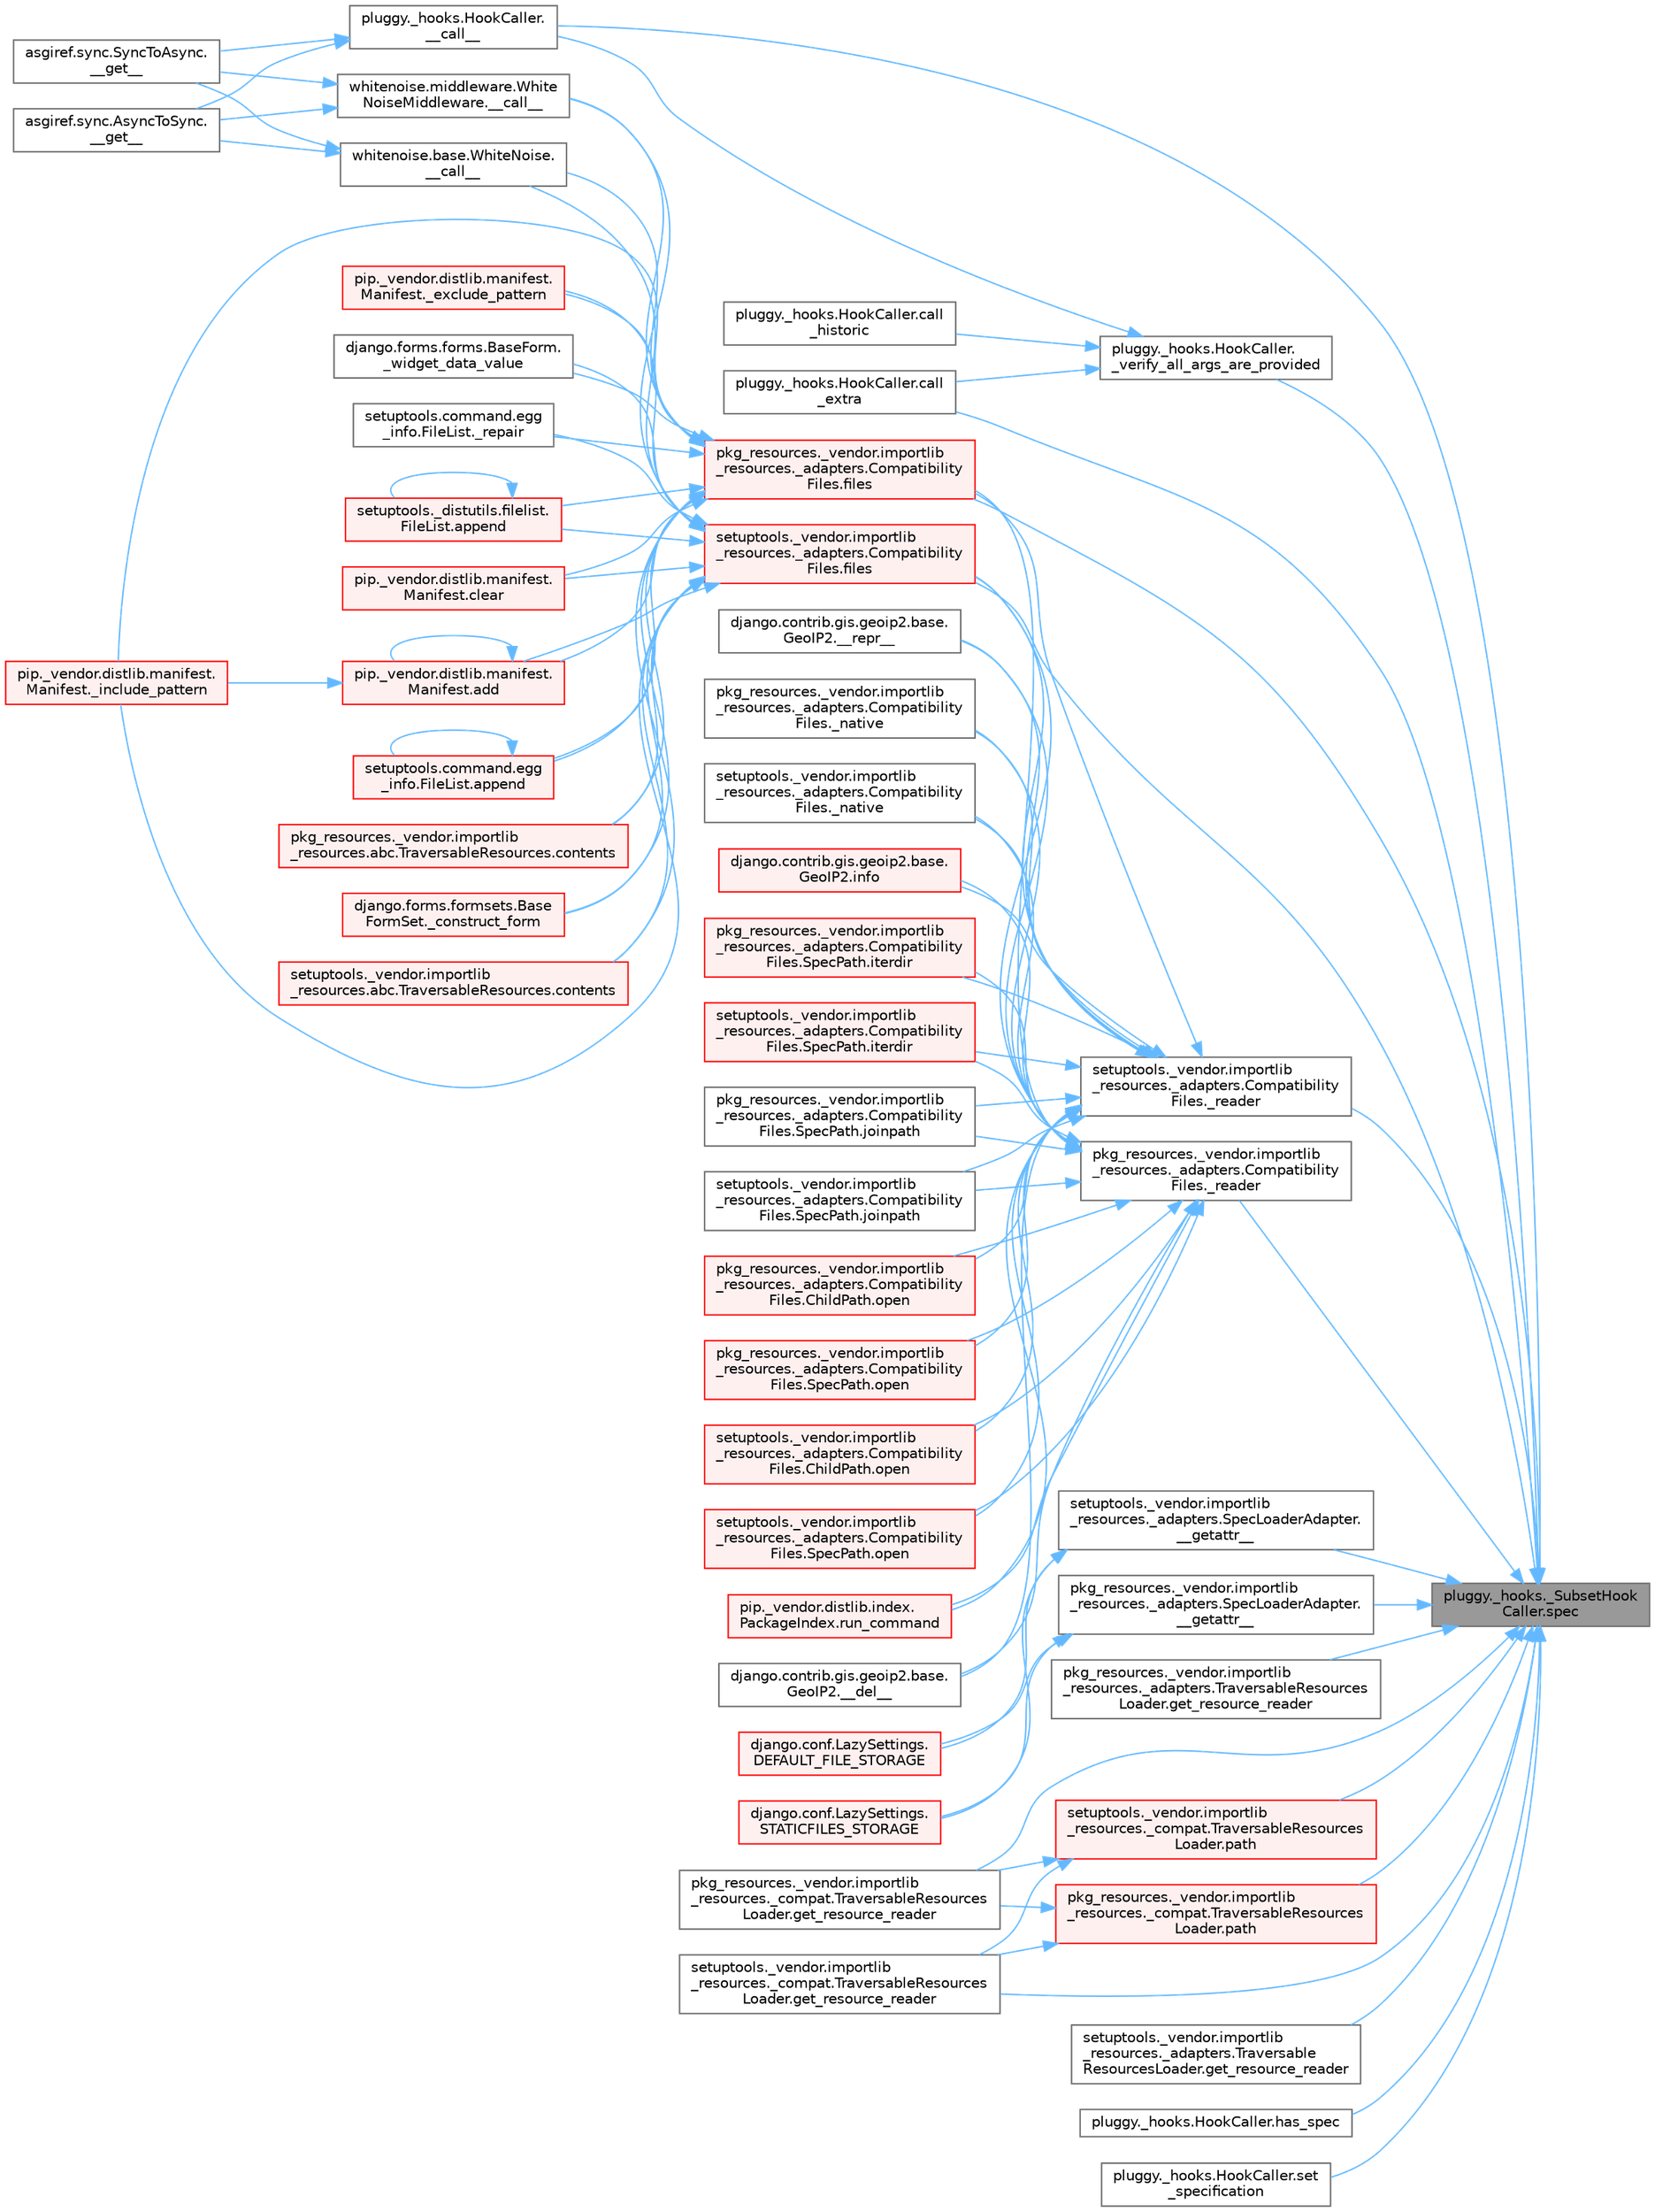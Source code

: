 digraph "pluggy._hooks._SubsetHookCaller.spec"
{
 // LATEX_PDF_SIZE
  bgcolor="transparent";
  edge [fontname=Helvetica,fontsize=10,labelfontname=Helvetica,labelfontsize=10];
  node [fontname=Helvetica,fontsize=10,shape=box,height=0.2,width=0.4];
  rankdir="RL";
  Node1 [id="Node000001",label="pluggy._hooks._SubsetHook\lCaller.spec",height=0.2,width=0.4,color="gray40", fillcolor="grey60", style="filled", fontcolor="black",tooltip=" "];
  Node1 -> Node2 [id="edge1_Node000001_Node000002",dir="back",color="steelblue1",style="solid",tooltip=" "];
  Node2 [id="Node000002",label="pluggy._hooks.HookCaller.\l__call__",height=0.2,width=0.4,color="grey40", fillcolor="white", style="filled",URL="$classpluggy_1_1__hooks_1_1_hook_caller.html#a2cc8cfb2fdc15522045486b1a7e37dc3",tooltip=" "];
  Node2 -> Node3 [id="edge2_Node000002_Node000003",dir="back",color="steelblue1",style="solid",tooltip=" "];
  Node3 [id="Node000003",label="asgiref.sync.AsyncToSync.\l__get__",height=0.2,width=0.4,color="grey40", fillcolor="white", style="filled",URL="$classasgiref_1_1sync_1_1_async_to_sync.html#a23e9ef7a73da98dad9e3f4e65846969b",tooltip=" "];
  Node2 -> Node4 [id="edge3_Node000002_Node000004",dir="back",color="steelblue1",style="solid",tooltip=" "];
  Node4 [id="Node000004",label="asgiref.sync.SyncToAsync.\l__get__",height=0.2,width=0.4,color="grey40", fillcolor="white", style="filled",URL="$classasgiref_1_1sync_1_1_sync_to_async.html#aebdfbe3f01079a529fd2f39810597381",tooltip=" "];
  Node1 -> Node5 [id="edge4_Node000001_Node000005",dir="back",color="steelblue1",style="solid",tooltip=" "];
  Node5 [id="Node000005",label="pkg_resources._vendor.importlib\l_resources._adapters.SpecLoaderAdapter.\l__getattr__",height=0.2,width=0.4,color="grey40", fillcolor="white", style="filled",URL="$classpkg__resources_1_1__vendor_1_1importlib__resources_1_1__adapters_1_1_spec_loader_adapter.html#aec42c8a7aeeee9e21e4a1913549a5725",tooltip=" "];
  Node5 -> Node6 [id="edge5_Node000005_Node000006",dir="back",color="steelblue1",style="solid",tooltip=" "];
  Node6 [id="Node000006",label="django.conf.LazySettings.\lDEFAULT_FILE_STORAGE",height=0.2,width=0.4,color="red", fillcolor="#FFF0F0", style="filled",URL="$classdjango_1_1conf_1_1_lazy_settings.html#a262999dfae4088a806facff7288a28b2",tooltip=" "];
  Node5 -> Node8 [id="edge6_Node000005_Node000008",dir="back",color="steelblue1",style="solid",tooltip=" "];
  Node8 [id="Node000008",label="django.conf.LazySettings.\lSTATICFILES_STORAGE",height=0.2,width=0.4,color="red", fillcolor="#FFF0F0", style="filled",URL="$classdjango_1_1conf_1_1_lazy_settings.html#acf7e82a80fdd6a53ad31cd5f784aaaf7",tooltip=" "];
  Node1 -> Node9 [id="edge7_Node000001_Node000009",dir="back",color="steelblue1",style="solid",tooltip=" "];
  Node9 [id="Node000009",label="setuptools._vendor.importlib\l_resources._adapters.SpecLoaderAdapter.\l__getattr__",height=0.2,width=0.4,color="grey40", fillcolor="white", style="filled",URL="$classsetuptools_1_1__vendor_1_1importlib__resources_1_1__adapters_1_1_spec_loader_adapter.html#a5a886bb08fe2e67e43dbd23b1bea2665",tooltip=" "];
  Node9 -> Node6 [id="edge8_Node000009_Node000006",dir="back",color="steelblue1",style="solid",tooltip=" "];
  Node9 -> Node8 [id="edge9_Node000009_Node000008",dir="back",color="steelblue1",style="solid",tooltip=" "];
  Node1 -> Node10 [id="edge10_Node000001_Node000010",dir="back",color="steelblue1",style="solid",tooltip=" "];
  Node10 [id="Node000010",label="pkg_resources._vendor.importlib\l_resources._adapters.Compatibility\lFiles._reader",height=0.2,width=0.4,color="grey40", fillcolor="white", style="filled",URL="$classpkg__resources_1_1__vendor_1_1importlib__resources_1_1__adapters_1_1_compatibility_files.html#adb88d9d6cdd3ccde8543d5aff0e263cc",tooltip=" "];
  Node10 -> Node11 [id="edge11_Node000010_Node000011",dir="back",color="steelblue1",style="solid",tooltip=" "];
  Node11 [id="Node000011",label="django.contrib.gis.geoip2.base.\lGeoIP2.__del__",height=0.2,width=0.4,color="grey40", fillcolor="white", style="filled",URL="$classdjango_1_1contrib_1_1gis_1_1geoip2_1_1base_1_1_geo_i_p2.html#a7995867898ee5c0d505609479f3f2af4",tooltip=" "];
  Node10 -> Node12 [id="edge12_Node000010_Node000012",dir="back",color="steelblue1",style="solid",tooltip=" "];
  Node12 [id="Node000012",label="django.contrib.gis.geoip2.base.\lGeoIP2.__repr__",height=0.2,width=0.4,color="grey40", fillcolor="white", style="filled",URL="$classdjango_1_1contrib_1_1gis_1_1geoip2_1_1base_1_1_geo_i_p2.html#aa55be1a26fa93b10128b5bf54c429419",tooltip=" "];
  Node10 -> Node13 [id="edge13_Node000010_Node000013",dir="back",color="steelblue1",style="solid",tooltip=" "];
  Node13 [id="Node000013",label="pkg_resources._vendor.importlib\l_resources._adapters.Compatibility\lFiles._native",height=0.2,width=0.4,color="grey40", fillcolor="white", style="filled",URL="$classpkg__resources_1_1__vendor_1_1importlib__resources_1_1__adapters_1_1_compatibility_files.html#addbb06ccf5a655a3e87fe4f42f0eac4c",tooltip=" "];
  Node10 -> Node14 [id="edge14_Node000010_Node000014",dir="back",color="steelblue1",style="solid",tooltip=" "];
  Node14 [id="Node000014",label="setuptools._vendor.importlib\l_resources._adapters.Compatibility\lFiles._native",height=0.2,width=0.4,color="grey40", fillcolor="white", style="filled",URL="$classsetuptools_1_1__vendor_1_1importlib__resources_1_1__adapters_1_1_compatibility_files.html#a60d6d4addb4a763781d0984a0068c678",tooltip=" "];
  Node10 -> Node15 [id="edge15_Node000010_Node000015",dir="back",color="steelblue1",style="solid",tooltip=" "];
  Node15 [id="Node000015",label="pkg_resources._vendor.importlib\l_resources._adapters.Compatibility\lFiles.files",height=0.2,width=0.4,color="red", fillcolor="#FFF0F0", style="filled",URL="$classpkg__resources_1_1__vendor_1_1importlib__resources_1_1__adapters_1_1_compatibility_files.html#a8b9d338ee8b5f6f2b1b612d2835a5528",tooltip=" "];
  Node15 -> Node16 [id="edge16_Node000015_Node000016",dir="back",color="steelblue1",style="solid",tooltip=" "];
  Node16 [id="Node000016",label="whitenoise.base.WhiteNoise.\l__call__",height=0.2,width=0.4,color="grey40", fillcolor="white", style="filled",URL="$classwhitenoise_1_1base_1_1_white_noise.html#ab69ed09639e4ade9a92277a9b899da68",tooltip=" "];
  Node16 -> Node3 [id="edge17_Node000016_Node000003",dir="back",color="steelblue1",style="solid",tooltip=" "];
  Node16 -> Node4 [id="edge18_Node000016_Node000004",dir="back",color="steelblue1",style="solid",tooltip=" "];
  Node15 -> Node17 [id="edge19_Node000015_Node000017",dir="back",color="steelblue1",style="solid",tooltip=" "];
  Node17 [id="Node000017",label="whitenoise.middleware.White\lNoiseMiddleware.__call__",height=0.2,width=0.4,color="grey40", fillcolor="white", style="filled",URL="$classwhitenoise_1_1middleware_1_1_white_noise_middleware.html#aa3f80045431a706769634ee0fc6ca9d1",tooltip=" "];
  Node17 -> Node3 [id="edge20_Node000017_Node000003",dir="back",color="steelblue1",style="solid",tooltip=" "];
  Node17 -> Node4 [id="edge21_Node000017_Node000004",dir="back",color="steelblue1",style="solid",tooltip=" "];
  Node15 -> Node18 [id="edge22_Node000015_Node000018",dir="back",color="steelblue1",style="solid",tooltip=" "];
  Node18 [id="Node000018",label="django.forms.formsets.Base\lFormSet._construct_form",height=0.2,width=0.4,color="red", fillcolor="#FFF0F0", style="filled",URL="$classdjango_1_1forms_1_1formsets_1_1_base_form_set.html#a4a92b0779a5f5964325e73f9c8521fe8",tooltip=" "];
  Node15 -> Node716 [id="edge23_Node000015_Node000716",dir="back",color="steelblue1",style="solid",tooltip=" "];
  Node716 [id="Node000716",label="pip._vendor.distlib.manifest.\lManifest._exclude_pattern",height=0.2,width=0.4,color="red", fillcolor="#FFF0F0", style="filled",URL="$classpip_1_1__vendor_1_1distlib_1_1manifest_1_1_manifest.html#a4bd92bd408c6f080795a5c18bb2c6030",tooltip=" "];
  Node15 -> Node718 [id="edge24_Node000015_Node000718",dir="back",color="steelblue1",style="solid",tooltip=" "];
  Node718 [id="Node000718",label="pip._vendor.distlib.manifest.\lManifest._include_pattern",height=0.2,width=0.4,color="red", fillcolor="#FFF0F0", style="filled",URL="$classpip_1_1__vendor_1_1distlib_1_1manifest_1_1_manifest.html#a4599dc42a99e1cee1644e6b2d97e7103",tooltip=" "];
  Node15 -> Node719 [id="edge25_Node000015_Node000719",dir="back",color="steelblue1",style="solid",tooltip=" "];
  Node719 [id="Node000719",label="setuptools.command.egg\l_info.FileList._repair",height=0.2,width=0.4,color="grey40", fillcolor="white", style="filled",URL="$classsetuptools_1_1command_1_1egg__info_1_1_file_list.html#a2661dc70c72673701e1b6740b9cecc1e",tooltip=" "];
  Node15 -> Node119 [id="edge26_Node000015_Node000119",dir="back",color="steelblue1",style="solid",tooltip=" "];
  Node119 [id="Node000119",label="django.forms.forms.BaseForm.\l_widget_data_value",height=0.2,width=0.4,color="grey40", fillcolor="white", style="filled",URL="$classdjango_1_1forms_1_1forms_1_1_base_form.html#a237e69a267c76deaa1f2bb226b221391",tooltip=" "];
  Node15 -> Node720 [id="edge27_Node000015_Node000720",dir="back",color="steelblue1",style="solid",tooltip=" "];
  Node720 [id="Node000720",label="pip._vendor.distlib.manifest.\lManifest.add",height=0.2,width=0.4,color="red", fillcolor="#FFF0F0", style="filled",URL="$classpip_1_1__vendor_1_1distlib_1_1manifest_1_1_manifest.html#aae84ea0f83bcc2cbb7d5a31fc767120f",tooltip=" "];
  Node720 -> Node718 [id="edge28_Node000720_Node000718",dir="back",color="steelblue1",style="solid",tooltip=" "];
  Node720 -> Node720 [id="edge29_Node000720_Node000720",dir="back",color="steelblue1",style="solid",tooltip=" "];
  Node15 -> Node734 [id="edge30_Node000015_Node000734",dir="back",color="steelblue1",style="solid",tooltip=" "];
  Node734 [id="Node000734",label="setuptools._distutils.filelist.\lFileList.append",height=0.2,width=0.4,color="red", fillcolor="#FFF0F0", style="filled",URL="$classsetuptools_1_1__distutils_1_1filelist_1_1_file_list.html#aa9ee6398f54c690ec1af5df79fb1fbac",tooltip=" "];
  Node734 -> Node734 [id="edge31_Node000734_Node000734",dir="back",color="steelblue1",style="solid",tooltip=" "];
  Node15 -> Node845 [id="edge32_Node000015_Node000845",dir="back",color="steelblue1",style="solid",tooltip=" "];
  Node845 [id="Node000845",label="setuptools.command.egg\l_info.FileList.append",height=0.2,width=0.4,color="red", fillcolor="#FFF0F0", style="filled",URL="$classsetuptools_1_1command_1_1egg__info_1_1_file_list.html#a824a1cbf2a36d3079c6f24506056cf44",tooltip=" "];
  Node845 -> Node845 [id="edge33_Node000845_Node000845",dir="back",color="steelblue1",style="solid",tooltip=" "];
  Node15 -> Node848 [id="edge34_Node000015_Node000848",dir="back",color="steelblue1",style="solid",tooltip=" "];
  Node848 [id="Node000848",label="pip._vendor.distlib.manifest.\lManifest.clear",height=0.2,width=0.4,color="red", fillcolor="#FFF0F0", style="filled",URL="$classpip_1_1__vendor_1_1distlib_1_1manifest_1_1_manifest.html#a415875ee7b2fe97d61f871a97e4ca891",tooltip=" "];
  Node15 -> Node849 [id="edge35_Node000015_Node000849",dir="back",color="steelblue1",style="solid",tooltip=" "];
  Node849 [id="Node000849",label="pkg_resources._vendor.importlib\l_resources.abc.TraversableResources.contents",height=0.2,width=0.4,color="red", fillcolor="#FFF0F0", style="filled",URL="$classpkg__resources_1_1__vendor_1_1importlib__resources_1_1abc_1_1_traversable_resources.html#a4c7bc89bdda181437b356630cc15d1af",tooltip=" "];
  Node15 -> Node852 [id="edge36_Node000015_Node000852",dir="back",color="steelblue1",style="solid",tooltip=" "];
  Node852 [id="Node000852",label="setuptools._vendor.importlib\l_resources.abc.TraversableResources.contents",height=0.2,width=0.4,color="red", fillcolor="#FFF0F0", style="filled",URL="$classsetuptools_1_1__vendor_1_1importlib__resources_1_1abc_1_1_traversable_resources.html#a2a1d7f62d641d51c6eec626045ff3b7a",tooltip=" "];
  Node10 -> Node3188 [id="edge37_Node000010_Node003188",dir="back",color="steelblue1",style="solid",tooltip=" "];
  Node3188 [id="Node003188",label="setuptools._vendor.importlib\l_resources._adapters.Compatibility\lFiles.files",height=0.2,width=0.4,color="red", fillcolor="#FFF0F0", style="filled",URL="$classsetuptools_1_1__vendor_1_1importlib__resources_1_1__adapters_1_1_compatibility_files.html#afe4ab3d957d5886ae615b184d7ac2835",tooltip=" "];
  Node3188 -> Node16 [id="edge38_Node003188_Node000016",dir="back",color="steelblue1",style="solid",tooltip=" "];
  Node3188 -> Node17 [id="edge39_Node003188_Node000017",dir="back",color="steelblue1",style="solid",tooltip=" "];
  Node3188 -> Node18 [id="edge40_Node003188_Node000018",dir="back",color="steelblue1",style="solid",tooltip=" "];
  Node3188 -> Node716 [id="edge41_Node003188_Node000716",dir="back",color="steelblue1",style="solid",tooltip=" "];
  Node3188 -> Node718 [id="edge42_Node003188_Node000718",dir="back",color="steelblue1",style="solid",tooltip=" "];
  Node3188 -> Node719 [id="edge43_Node003188_Node000719",dir="back",color="steelblue1",style="solid",tooltip=" "];
  Node3188 -> Node119 [id="edge44_Node003188_Node000119",dir="back",color="steelblue1",style="solid",tooltip=" "];
  Node3188 -> Node720 [id="edge45_Node003188_Node000720",dir="back",color="steelblue1",style="solid",tooltip=" "];
  Node3188 -> Node734 [id="edge46_Node003188_Node000734",dir="back",color="steelblue1",style="solid",tooltip=" "];
  Node3188 -> Node845 [id="edge47_Node003188_Node000845",dir="back",color="steelblue1",style="solid",tooltip=" "];
  Node3188 -> Node848 [id="edge48_Node003188_Node000848",dir="back",color="steelblue1",style="solid",tooltip=" "];
  Node3188 -> Node849 [id="edge49_Node003188_Node000849",dir="back",color="steelblue1",style="solid",tooltip=" "];
  Node3188 -> Node852 [id="edge50_Node003188_Node000852",dir="back",color="steelblue1",style="solid",tooltip=" "];
  Node10 -> Node3189 [id="edge51_Node000010_Node003189",dir="back",color="steelblue1",style="solid",tooltip=" "];
  Node3189 [id="Node003189",label="django.contrib.gis.geoip2.base.\lGeoIP2.info",height=0.2,width=0.4,color="red", fillcolor="#FFF0F0", style="filled",URL="$classdjango_1_1contrib_1_1gis_1_1geoip2_1_1base_1_1_geo_i_p2.html#aaf31f29c09e7b4a2af2a4b19b80d1337",tooltip=" "];
  Node10 -> Node3190 [id="edge52_Node000010_Node003190",dir="back",color="steelblue1",style="solid",tooltip=" "];
  Node3190 [id="Node003190",label="pkg_resources._vendor.importlib\l_resources._adapters.Compatibility\lFiles.SpecPath.iterdir",height=0.2,width=0.4,color="red", fillcolor="#FFF0F0", style="filled",URL="$classpkg__resources_1_1__vendor_1_1importlib__resources_1_1__adapters_1_1_compatibility_files_1_1_spec_path.html#a09ab33710446e76e0b927a3ae79d062f",tooltip=" "];
  Node10 -> Node3195 [id="edge53_Node000010_Node003195",dir="back",color="steelblue1",style="solid",tooltip=" "];
  Node3195 [id="Node003195",label="setuptools._vendor.importlib\l_resources._adapters.Compatibility\lFiles.SpecPath.iterdir",height=0.2,width=0.4,color="red", fillcolor="#FFF0F0", style="filled",URL="$classsetuptools_1_1__vendor_1_1importlib__resources_1_1__adapters_1_1_compatibility_files_1_1_spec_path.html#a2a6edf2d153b1235db6408203a510594",tooltip=" "];
  Node10 -> Node3196 [id="edge54_Node000010_Node003196",dir="back",color="steelblue1",style="solid",tooltip=" "];
  Node3196 [id="Node003196",label="pkg_resources._vendor.importlib\l_resources._adapters.Compatibility\lFiles.SpecPath.joinpath",height=0.2,width=0.4,color="grey40", fillcolor="white", style="filled",URL="$classpkg__resources_1_1__vendor_1_1importlib__resources_1_1__adapters_1_1_compatibility_files_1_1_spec_path.html#a4b9c8d5913abe8e7e229c79ee5d997ac",tooltip=" "];
  Node10 -> Node3197 [id="edge55_Node000010_Node003197",dir="back",color="steelblue1",style="solid",tooltip=" "];
  Node3197 [id="Node003197",label="setuptools._vendor.importlib\l_resources._adapters.Compatibility\lFiles.SpecPath.joinpath",height=0.2,width=0.4,color="grey40", fillcolor="white", style="filled",URL="$classsetuptools_1_1__vendor_1_1importlib__resources_1_1__adapters_1_1_compatibility_files_1_1_spec_path.html#a57c43b03f507e0cd826d1a4c24f2c501",tooltip=" "];
  Node10 -> Node2113 [id="edge56_Node000010_Node002113",dir="back",color="steelblue1",style="solid",tooltip=" "];
  Node2113 [id="Node002113",label="pkg_resources._vendor.importlib\l_resources._adapters.Compatibility\lFiles.ChildPath.open",height=0.2,width=0.4,color="red", fillcolor="#FFF0F0", style="filled",URL="$classpkg__resources_1_1__vendor_1_1importlib__resources_1_1__adapters_1_1_compatibility_files_1_1_child_path.html#ab1f332324be2f6936683457a7326a7d8",tooltip=" "];
  Node10 -> Node3198 [id="edge57_Node000010_Node003198",dir="back",color="steelblue1",style="solid",tooltip=" "];
  Node3198 [id="Node003198",label="pkg_resources._vendor.importlib\l_resources._adapters.Compatibility\lFiles.SpecPath.open",height=0.2,width=0.4,color="red", fillcolor="#FFF0F0", style="filled",URL="$classpkg__resources_1_1__vendor_1_1importlib__resources_1_1__adapters_1_1_compatibility_files_1_1_spec_path.html#ac93bb25e446c29d87ac989f93afaa1d8",tooltip=" "];
  Node10 -> Node2115 [id="edge58_Node000010_Node002115",dir="back",color="steelblue1",style="solid",tooltip=" "];
  Node2115 [id="Node002115",label="setuptools._vendor.importlib\l_resources._adapters.Compatibility\lFiles.ChildPath.open",height=0.2,width=0.4,color="red", fillcolor="#FFF0F0", style="filled",URL="$classsetuptools_1_1__vendor_1_1importlib__resources_1_1__adapters_1_1_compatibility_files_1_1_child_path.html#abf8eeead4d2a3df60fec916086b03a17",tooltip=" "];
  Node10 -> Node3199 [id="edge59_Node000010_Node003199",dir="back",color="steelblue1",style="solid",tooltip=" "];
  Node3199 [id="Node003199",label="setuptools._vendor.importlib\l_resources._adapters.Compatibility\lFiles.SpecPath.open",height=0.2,width=0.4,color="red", fillcolor="#FFF0F0", style="filled",URL="$classsetuptools_1_1__vendor_1_1importlib__resources_1_1__adapters_1_1_compatibility_files_1_1_spec_path.html#af6b2df84b03ffa654b77ff6fae29d330",tooltip=" "];
  Node10 -> Node3200 [id="edge60_Node000010_Node003200",dir="back",color="steelblue1",style="solid",tooltip=" "];
  Node3200 [id="Node003200",label="pip._vendor.distlib.index.\lPackageIndex.run_command",height=0.2,width=0.4,color="red", fillcolor="#FFF0F0", style="filled",URL="$classpip_1_1__vendor_1_1distlib_1_1index_1_1_package_index.html#acd7bac9eea76a4f817fcadc41b2c9892",tooltip=" "];
  Node1 -> Node3201 [id="edge61_Node000001_Node003201",dir="back",color="steelblue1",style="solid",tooltip=" "];
  Node3201 [id="Node003201",label="setuptools._vendor.importlib\l_resources._adapters.Compatibility\lFiles._reader",height=0.2,width=0.4,color="grey40", fillcolor="white", style="filled",URL="$classsetuptools_1_1__vendor_1_1importlib__resources_1_1__adapters_1_1_compatibility_files.html#a2a663060da2f5497b42765bdc90bca45",tooltip=" "];
  Node3201 -> Node11 [id="edge62_Node003201_Node000011",dir="back",color="steelblue1",style="solid",tooltip=" "];
  Node3201 -> Node12 [id="edge63_Node003201_Node000012",dir="back",color="steelblue1",style="solid",tooltip=" "];
  Node3201 -> Node13 [id="edge64_Node003201_Node000013",dir="back",color="steelblue1",style="solid",tooltip=" "];
  Node3201 -> Node14 [id="edge65_Node003201_Node000014",dir="back",color="steelblue1",style="solid",tooltip=" "];
  Node3201 -> Node15 [id="edge66_Node003201_Node000015",dir="back",color="steelblue1",style="solid",tooltip=" "];
  Node3201 -> Node3188 [id="edge67_Node003201_Node003188",dir="back",color="steelblue1",style="solid",tooltip=" "];
  Node3201 -> Node3189 [id="edge68_Node003201_Node003189",dir="back",color="steelblue1",style="solid",tooltip=" "];
  Node3201 -> Node3190 [id="edge69_Node003201_Node003190",dir="back",color="steelblue1",style="solid",tooltip=" "];
  Node3201 -> Node3195 [id="edge70_Node003201_Node003195",dir="back",color="steelblue1",style="solid",tooltip=" "];
  Node3201 -> Node3196 [id="edge71_Node003201_Node003196",dir="back",color="steelblue1",style="solid",tooltip=" "];
  Node3201 -> Node3197 [id="edge72_Node003201_Node003197",dir="back",color="steelblue1",style="solid",tooltip=" "];
  Node3201 -> Node2113 [id="edge73_Node003201_Node002113",dir="back",color="steelblue1",style="solid",tooltip=" "];
  Node3201 -> Node3198 [id="edge74_Node003201_Node003198",dir="back",color="steelblue1",style="solid",tooltip=" "];
  Node3201 -> Node2115 [id="edge75_Node003201_Node002115",dir="back",color="steelblue1",style="solid",tooltip=" "];
  Node3201 -> Node3199 [id="edge76_Node003201_Node003199",dir="back",color="steelblue1",style="solid",tooltip=" "];
  Node3201 -> Node3200 [id="edge77_Node003201_Node003200",dir="back",color="steelblue1",style="solid",tooltip=" "];
  Node1 -> Node3202 [id="edge78_Node000001_Node003202",dir="back",color="steelblue1",style="solid",tooltip=" "];
  Node3202 [id="Node003202",label="pluggy._hooks.HookCaller.\l_verify_all_args_are_provided",height=0.2,width=0.4,color="grey40", fillcolor="white", style="filled",URL="$classpluggy_1_1__hooks_1_1_hook_caller.html#a03b08ce95429dca347bf44a7405b15e9",tooltip=" "];
  Node3202 -> Node2 [id="edge79_Node003202_Node000002",dir="back",color="steelblue1",style="solid",tooltip=" "];
  Node3202 -> Node1191 [id="edge80_Node003202_Node001191",dir="back",color="steelblue1",style="solid",tooltip=" "];
  Node1191 [id="Node001191",label="pluggy._hooks.HookCaller.call\l_extra",height=0.2,width=0.4,color="grey40", fillcolor="white", style="filled",URL="$classpluggy_1_1__hooks_1_1_hook_caller.html#a0af32832c83ebd08ace7d2d4c6420d39",tooltip=" "];
  Node3202 -> Node1192 [id="edge81_Node003202_Node001192",dir="back",color="steelblue1",style="solid",tooltip=" "];
  Node1192 [id="Node001192",label="pluggy._hooks.HookCaller.call\l_historic",height=0.2,width=0.4,color="grey40", fillcolor="white", style="filled",URL="$classpluggy_1_1__hooks_1_1_hook_caller.html#a30296115536f19e6821622f6b211821a",tooltip=" "];
  Node1 -> Node1191 [id="edge82_Node000001_Node001191",dir="back",color="steelblue1",style="solid",tooltip=" "];
  Node1 -> Node15 [id="edge83_Node000001_Node000015",dir="back",color="steelblue1",style="solid",tooltip=" "];
  Node1 -> Node3188 [id="edge84_Node000001_Node003188",dir="back",color="steelblue1",style="solid",tooltip=" "];
  Node1 -> Node3203 [id="edge85_Node000001_Node003203",dir="back",color="steelblue1",style="solid",tooltip=" "];
  Node3203 [id="Node003203",label="pkg_resources._vendor.importlib\l_resources._adapters.TraversableResources\lLoader.get_resource_reader",height=0.2,width=0.4,color="grey40", fillcolor="white", style="filled",URL="$classpkg__resources_1_1__vendor_1_1importlib__resources_1_1__adapters_1_1_traversable_resources_loader.html#abb77cca305e27c7ec9aa5f1167c41ef9",tooltip=" "];
  Node1 -> Node2140 [id="edge86_Node000001_Node002140",dir="back",color="steelblue1",style="solid",tooltip=" "];
  Node2140 [id="Node002140",label="pkg_resources._vendor.importlib\l_resources._compat.TraversableResources\lLoader.get_resource_reader",height=0.2,width=0.4,color="grey40", fillcolor="white", style="filled",URL="$classpkg__resources_1_1__vendor_1_1importlib__resources_1_1__compat_1_1_traversable_resources_loader.html#a52be3372eeba946cbbf590cfc98cead8",tooltip=" "];
  Node1 -> Node3204 [id="edge87_Node000001_Node003204",dir="back",color="steelblue1",style="solid",tooltip=" "];
  Node3204 [id="Node003204",label="setuptools._vendor.importlib\l_resources._adapters.Traversable\lResourcesLoader.get_resource_reader",height=0.2,width=0.4,color="grey40", fillcolor="white", style="filled",URL="$classsetuptools_1_1__vendor_1_1importlib__resources_1_1__adapters_1_1_traversable_resources_loader.html#af20fda652db0e180cd402d4cc85ae090",tooltip=" "];
  Node1 -> Node2141 [id="edge88_Node000001_Node002141",dir="back",color="steelblue1",style="solid",tooltip=" "];
  Node2141 [id="Node002141",label="setuptools._vendor.importlib\l_resources._compat.TraversableResources\lLoader.get_resource_reader",height=0.2,width=0.4,color="grey40", fillcolor="white", style="filled",URL="$classsetuptools_1_1__vendor_1_1importlib__resources_1_1__compat_1_1_traversable_resources_loader.html#a9c4a8e6f4f086d8cb3a92b6374b07a3b",tooltip=" "];
  Node1 -> Node3205 [id="edge89_Node000001_Node003205",dir="back",color="steelblue1",style="solid",tooltip=" "];
  Node3205 [id="Node003205",label="pluggy._hooks.HookCaller.has_spec",height=0.2,width=0.4,color="grey40", fillcolor="white", style="filled",URL="$classpluggy_1_1__hooks_1_1_hook_caller.html#aaebb624b3efae6528a74266490a40ffd",tooltip=" "];
  Node1 -> Node3206 [id="edge90_Node000001_Node003206",dir="back",color="steelblue1",style="solid",tooltip=" "];
  Node3206 [id="Node003206",label="pkg_resources._vendor.importlib\l_resources._compat.TraversableResources\lLoader.path",height=0.2,width=0.4,color="red", fillcolor="#FFF0F0", style="filled",URL="$classpkg__resources_1_1__vendor_1_1importlib__resources_1_1__compat_1_1_traversable_resources_loader.html#acfc17872a53cbe02f6c34eda2bb162f2",tooltip=" "];
  Node3206 -> Node2140 [id="edge91_Node003206_Node002140",dir="back",color="steelblue1",style="solid",tooltip=" "];
  Node3206 -> Node2141 [id="edge92_Node003206_Node002141",dir="back",color="steelblue1",style="solid",tooltip=" "];
  Node1 -> Node3207 [id="edge93_Node000001_Node003207",dir="back",color="steelblue1",style="solid",tooltip=" "];
  Node3207 [id="Node003207",label="setuptools._vendor.importlib\l_resources._compat.TraversableResources\lLoader.path",height=0.2,width=0.4,color="red", fillcolor="#FFF0F0", style="filled",URL="$classsetuptools_1_1__vendor_1_1importlib__resources_1_1__compat_1_1_traversable_resources_loader.html#a9b9cf5b6723d48f7a779b6ae71d53699",tooltip=" "];
  Node3207 -> Node2140 [id="edge94_Node003207_Node002140",dir="back",color="steelblue1",style="solid",tooltip=" "];
  Node3207 -> Node2141 [id="edge95_Node003207_Node002141",dir="back",color="steelblue1",style="solid",tooltip=" "];
  Node1 -> Node2338 [id="edge96_Node000001_Node002338",dir="back",color="steelblue1",style="solid",tooltip=" "];
  Node2338 [id="Node002338",label="pluggy._hooks.HookCaller.set\l_specification",height=0.2,width=0.4,color="grey40", fillcolor="white", style="filled",URL="$classpluggy_1_1__hooks_1_1_hook_caller.html#ab0de3b9e49951adaae294ddc35dbef73",tooltip=" "];
}
